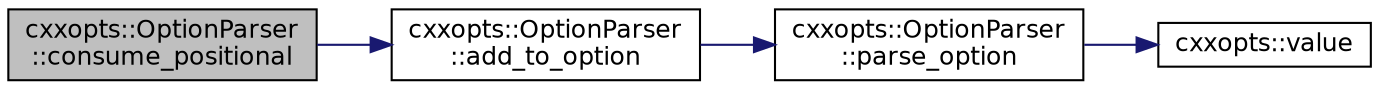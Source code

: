digraph "cxxopts::OptionParser::consume_positional"
{
 // INTERACTIVE_SVG=YES
 // LATEX_PDF_SIZE
  edge [fontname="Helvetica",fontsize="12",labelfontname="Helvetica",labelfontsize="12"];
  node [fontname="Helvetica",fontsize="12",shape=record];
  rankdir="LR";
  Node1 [label="cxxopts::OptionParser\l::consume_positional",height=0.2,width=0.4,color="black", fillcolor="grey75", style="filled", fontcolor="black",tooltip=" "];
  Node1 -> Node2 [color="midnightblue",fontsize="12",style="solid"];
  Node2 [label="cxxopts::OptionParser\l::add_to_option",height=0.2,width=0.4,color="black", fillcolor="white", style="filled",URL="$a01046.html#a20b45a90265756b859aec3ebcbee8724",tooltip=" "];
  Node2 -> Node3 [color="midnightblue",fontsize="12",style="solid"];
  Node3 [label="cxxopts::OptionParser\l::parse_option",height=0.2,width=0.4,color="black", fillcolor="white", style="filled",URL="$a01046.html#a07db7b6bb2095df7b75b50ed2311ffe5",tooltip=" "];
  Node3 -> Node4 [color="midnightblue",fontsize="12",style="solid"];
  Node4 [label="cxxopts::value",height=0.2,width=0.4,color="black", fillcolor="white", style="filled",URL="$a00053.html#a6b58e451713ebbf12866c1cd8e0a66ab",tooltip=" "];
}
